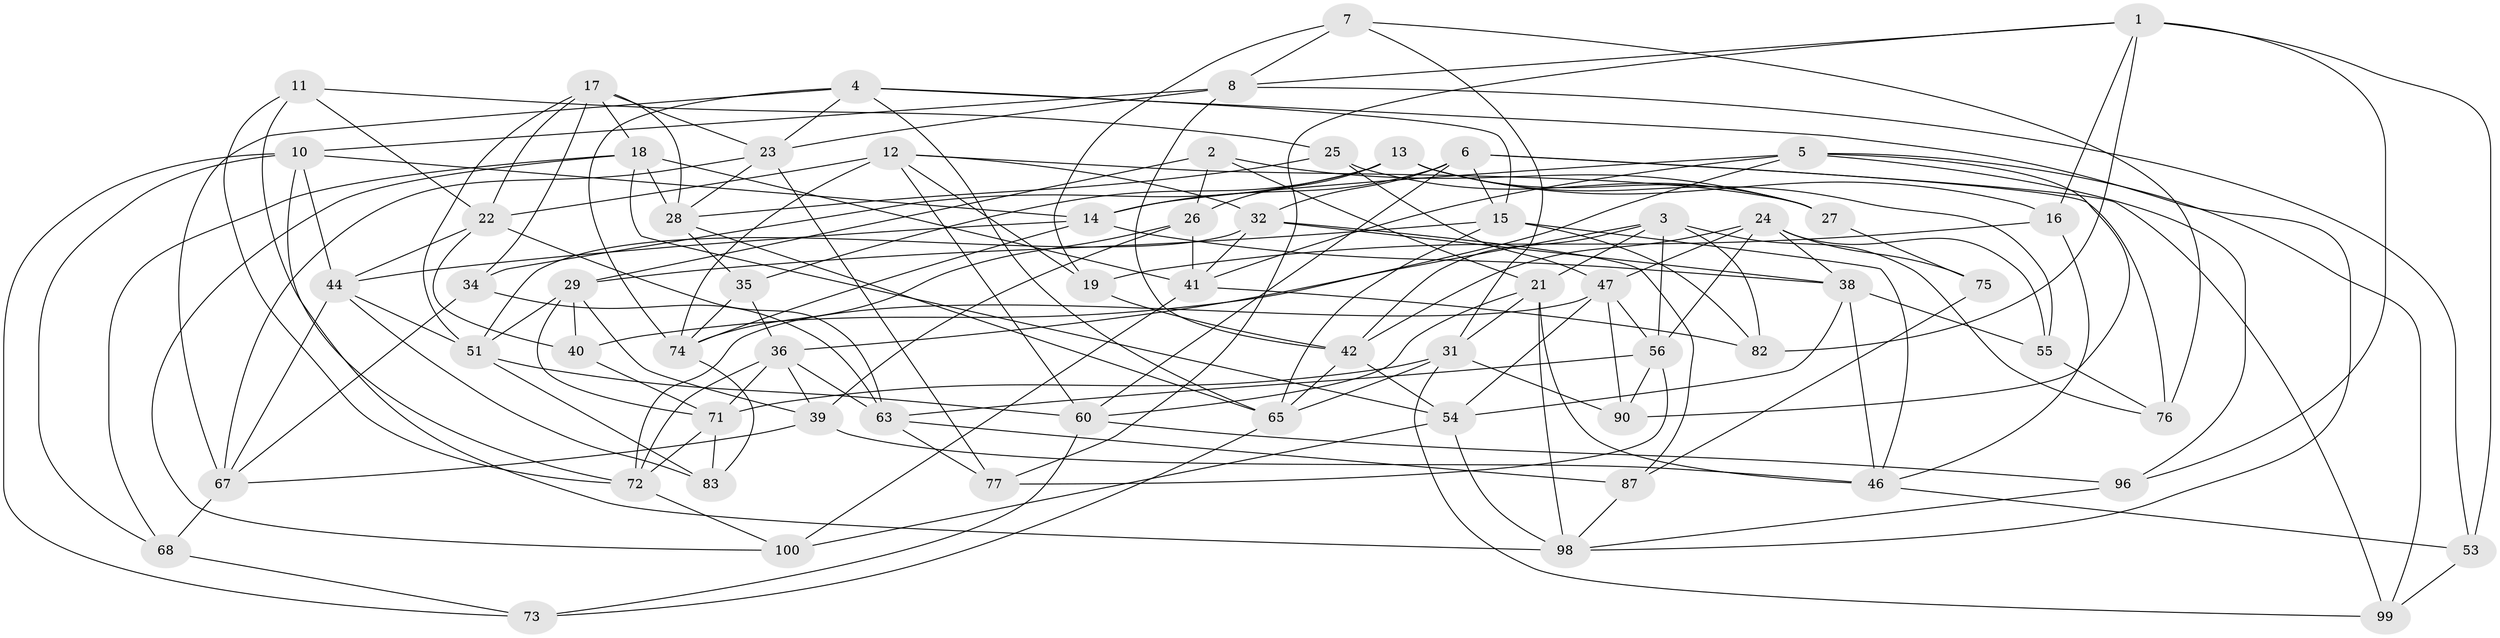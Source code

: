 // original degree distribution, {4: 1.0}
// Generated by graph-tools (version 1.1) at 2025/11/02/27/25 16:11:42]
// undirected, 65 vertices, 170 edges
graph export_dot {
graph [start="1"]
  node [color=gray90,style=filled];
  1 [super="+91"];
  2;
  3 [super="+9"];
  4 [super="+30"];
  5 [super="+50"];
  6 [super="+94"];
  7;
  8 [super="+33"];
  10 [super="+58"];
  11;
  12 [super="+37"];
  13 [super="+105"];
  14 [super="+84"];
  15 [super="+66"];
  16;
  17 [super="+20"];
  18 [super="+81"];
  19;
  21 [super="+45"];
  22 [super="+52"];
  23 [super="+48"];
  24 [super="+78"];
  25;
  26 [super="+89"];
  27 [super="+49"];
  28 [super="+59"];
  29 [super="+85"];
  31 [super="+86"];
  32 [super="+104"];
  34;
  35;
  36 [super="+43"];
  38 [super="+106"];
  39 [super="+107"];
  40;
  41 [super="+70"];
  42 [super="+57"];
  44 [super="+64"];
  46 [super="+102"];
  47 [super="+61"];
  51 [super="+97"];
  53;
  54 [super="+88"];
  55;
  56 [super="+62"];
  60 [super="+93"];
  63 [super="+80"];
  65 [super="+69"];
  67 [super="+95"];
  68;
  71 [super="+103"];
  72 [super="+79"];
  73;
  74 [super="+92"];
  75;
  76;
  77;
  82;
  83;
  87;
  90;
  96;
  98 [super="+101"];
  99;
  100;
  1 -- 82;
  1 -- 53;
  1 -- 16;
  1 -- 96;
  1 -- 77;
  1 -- 8;
  2 -- 26;
  2 -- 21;
  2 -- 29;
  2 -- 27;
  3 -- 40;
  3 -- 21;
  3 -- 42;
  3 -- 56;
  3 -- 82;
  3 -- 76;
  4 -- 67;
  4 -- 23;
  4 -- 65;
  4 -- 74;
  4 -- 98;
  4 -- 15;
  5 -- 41;
  5 -- 99;
  5 -- 36;
  5 -- 96;
  5 -- 90;
  5 -- 14;
  6 -- 99;
  6 -- 76;
  6 -- 15;
  6 -- 32;
  6 -- 60;
  6 -- 14;
  7 -- 8;
  7 -- 31;
  7 -- 19;
  7 -- 76;
  8 -- 23;
  8 -- 53;
  8 -- 10;
  8 -- 42;
  10 -- 44;
  10 -- 14;
  10 -- 68;
  10 -- 73;
  10 -- 72;
  11 -- 25;
  11 -- 22;
  11 -- 98;
  11 -- 72;
  12 -- 19;
  12 -- 22;
  12 -- 74;
  12 -- 32;
  12 -- 27;
  12 -- 60;
  13 -- 26;
  13 -- 34;
  13 -- 35;
  13 -- 16;
  13 -- 27;
  13 -- 55;
  14 -- 38;
  14 -- 44;
  14 -- 74;
  15 -- 82;
  15 -- 65;
  15 -- 46;
  15 -- 29;
  16 -- 46;
  16 -- 19;
  17 -- 34;
  17 -- 28;
  17 -- 51;
  17 -- 22;
  17 -- 23;
  17 -- 18;
  18 -- 41;
  18 -- 54;
  18 -- 28;
  18 -- 100;
  18 -- 68;
  19 -- 42;
  21 -- 46;
  21 -- 98;
  21 -- 60;
  21 -- 31;
  22 -- 40;
  22 -- 44;
  22 -- 63;
  23 -- 67;
  23 -- 28;
  23 -- 77;
  24 -- 56;
  24 -- 75;
  24 -- 55;
  24 -- 42;
  24 -- 47;
  24 -- 38;
  25 -- 28;
  25 -- 27;
  25 -- 47;
  26 -- 74;
  26 -- 41;
  26 -- 39 [weight=2];
  27 -- 75 [weight=2];
  28 -- 65;
  28 -- 35;
  29 -- 40;
  29 -- 51;
  29 -- 39;
  29 -- 71;
  31 -- 90;
  31 -- 99;
  31 -- 65;
  31 -- 71;
  32 -- 38;
  32 -- 51;
  32 -- 41;
  32 -- 87;
  34 -- 63;
  34 -- 67;
  35 -- 36;
  35 -- 74;
  36 -- 71;
  36 -- 72;
  36 -- 39;
  36 -- 63;
  38 -- 46;
  38 -- 54;
  38 -- 55;
  39 -- 46;
  39 -- 67;
  40 -- 71;
  41 -- 100;
  41 -- 82;
  42 -- 65;
  42 -- 54;
  44 -- 51;
  44 -- 67;
  44 -- 83;
  46 -- 53;
  47 -- 90;
  47 -- 56;
  47 -- 72;
  47 -- 54;
  51 -- 60;
  51 -- 83;
  53 -- 99;
  54 -- 100;
  54 -- 98;
  55 -- 76;
  56 -- 90;
  56 -- 77;
  56 -- 63;
  60 -- 96;
  60 -- 73;
  63 -- 77;
  63 -- 87;
  65 -- 73;
  67 -- 68;
  68 -- 73;
  71 -- 83;
  71 -- 72;
  72 -- 100;
  74 -- 83;
  75 -- 87;
  87 -- 98;
  96 -- 98;
}
